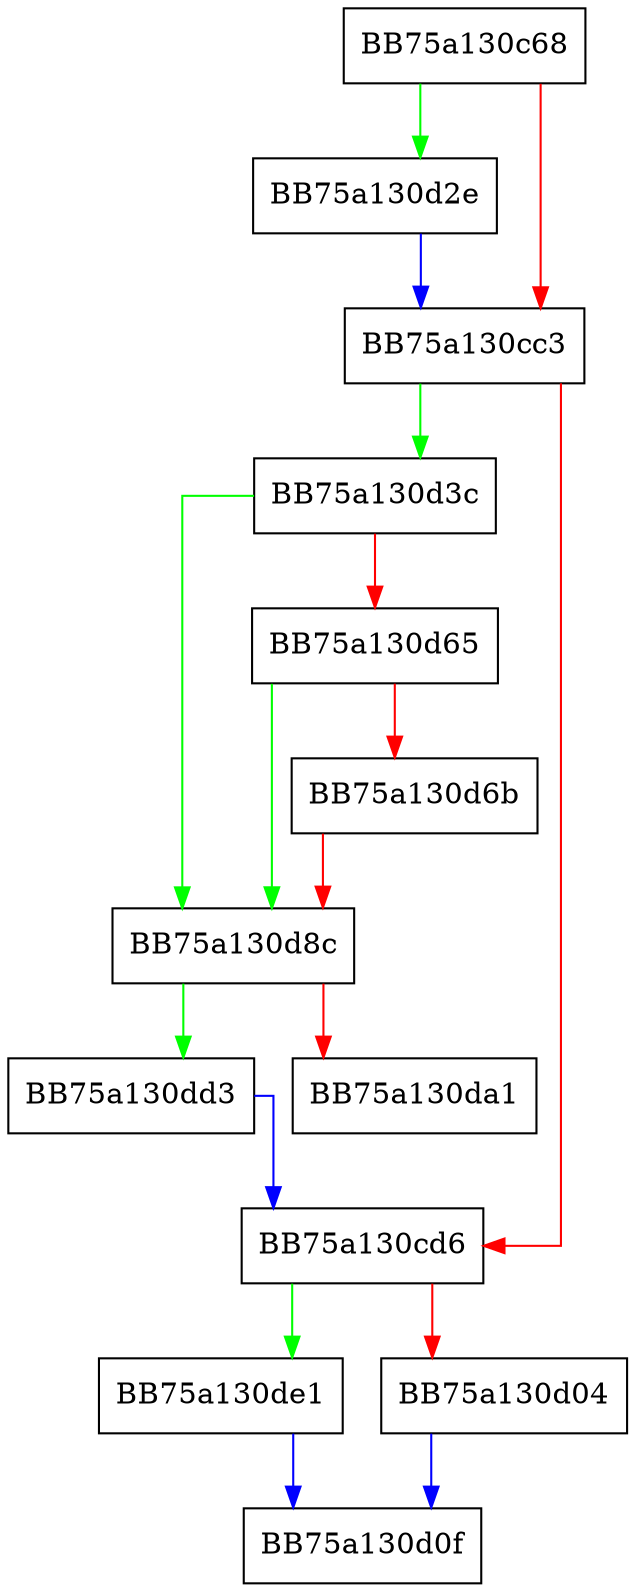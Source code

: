 digraph RecordPush {
  node [shape="box"];
  graph [splines=ortho];
  BB75a130c68 -> BB75a130d2e [color="green"];
  BB75a130c68 -> BB75a130cc3 [color="red"];
  BB75a130cc3 -> BB75a130d3c [color="green"];
  BB75a130cc3 -> BB75a130cd6 [color="red"];
  BB75a130cd6 -> BB75a130de1 [color="green"];
  BB75a130cd6 -> BB75a130d04 [color="red"];
  BB75a130d04 -> BB75a130d0f [color="blue"];
  BB75a130d2e -> BB75a130cc3 [color="blue"];
  BB75a130d3c -> BB75a130d8c [color="green"];
  BB75a130d3c -> BB75a130d65 [color="red"];
  BB75a130d65 -> BB75a130d8c [color="green"];
  BB75a130d65 -> BB75a130d6b [color="red"];
  BB75a130d6b -> BB75a130d8c [color="red"];
  BB75a130d8c -> BB75a130dd3 [color="green"];
  BB75a130d8c -> BB75a130da1 [color="red"];
  BB75a130dd3 -> BB75a130cd6 [color="blue"];
  BB75a130de1 -> BB75a130d0f [color="blue"];
}